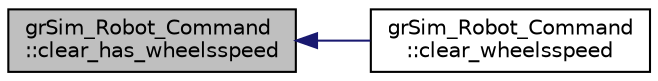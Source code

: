 digraph "grSim_Robot_Command::clear_has_wheelsspeed"
{
 // INTERACTIVE_SVG=YES
  edge [fontname="Helvetica",fontsize="10",labelfontname="Helvetica",labelfontsize="10"];
  node [fontname="Helvetica",fontsize="10",shape=record];
  rankdir="LR";
  Node1 [label="grSim_Robot_Command\l::clear_has_wheelsspeed",height=0.2,width=0.4,color="black", fillcolor="grey75", style="filled", fontcolor="black"];
  Node1 -> Node2 [dir="back",color="midnightblue",fontsize="10",style="solid",fontname="Helvetica"];
  Node2 [label="grSim_Robot_Command\l::clear_wheelsspeed",height=0.2,width=0.4,color="black", fillcolor="white", style="filled",URL="$d1/d68/classgr_sim___robot___command.html#afa015ddd06d48e845b5dc86bac9e42d5"];
}
